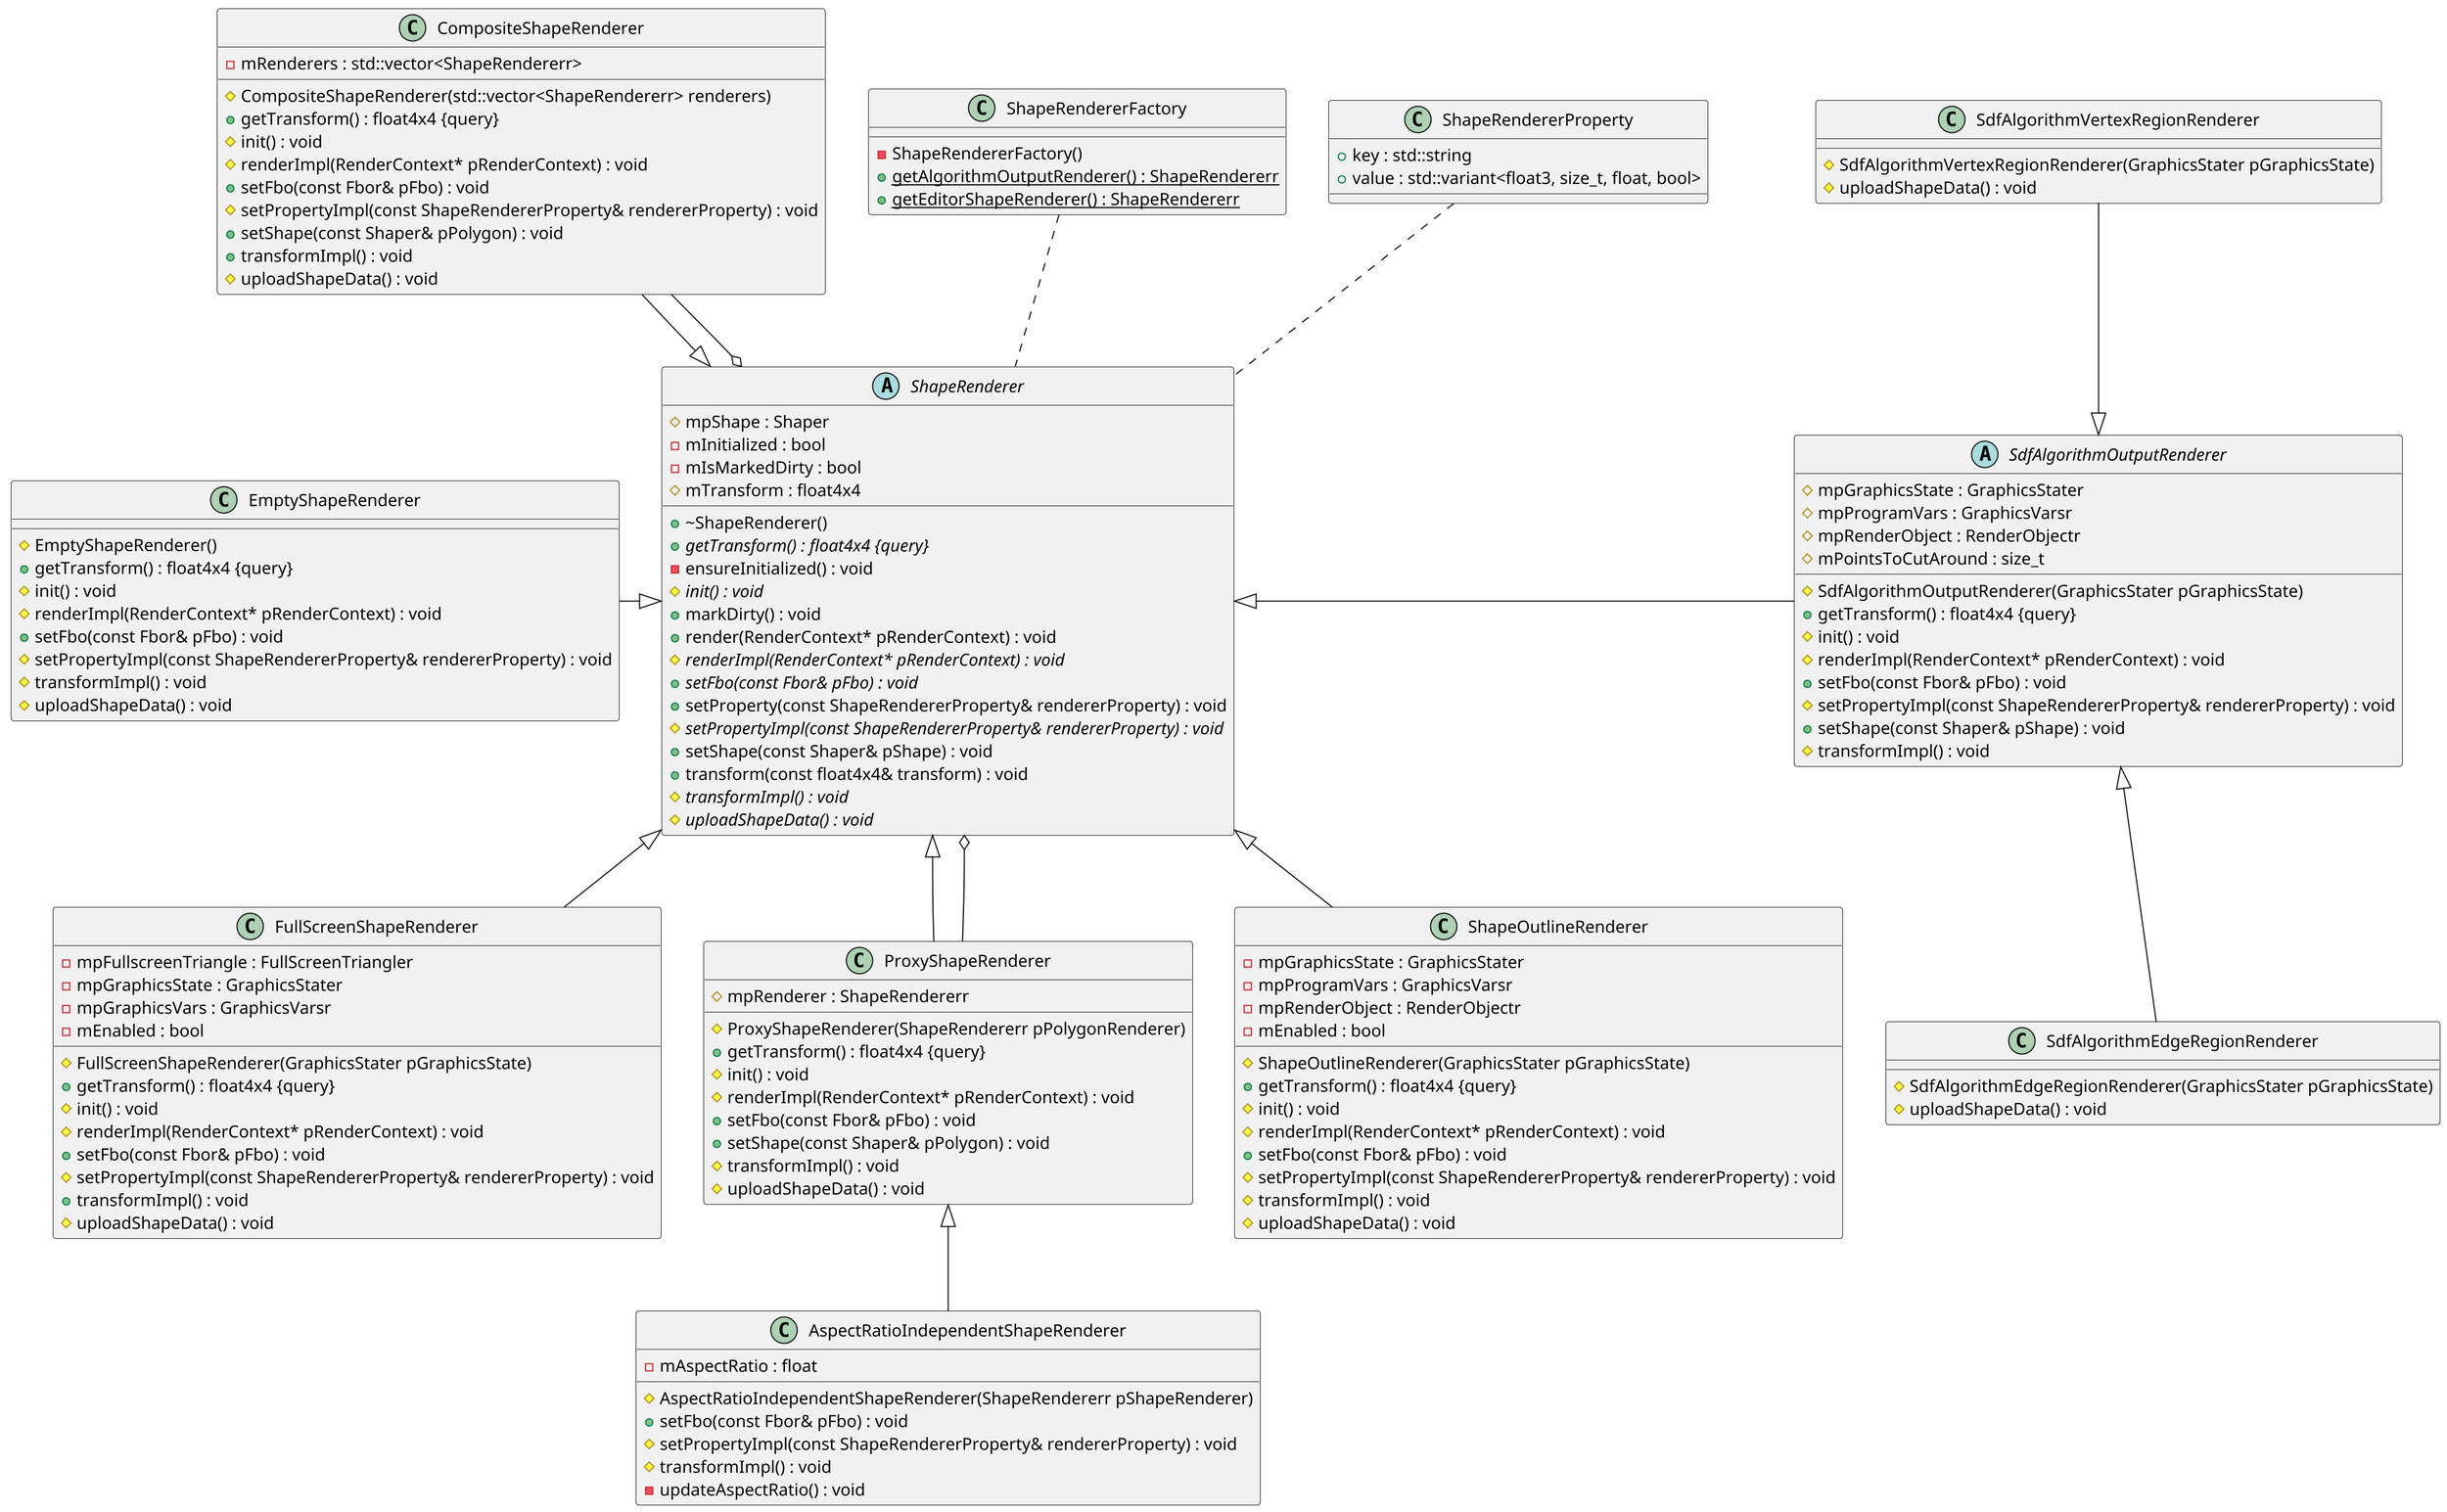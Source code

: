 @startuml

scale 2


class AspectRatioIndependentShapeRenderer {
    #AspectRatioIndependentShapeRenderer(ShapeRendererr pShapeRenderer)
    -mAspectRatio : float
    +setFbo(const Fbor& pFbo) : void
    #setPropertyImpl(const ShapeRendererProperty& rendererProperty) : void
    #transformImpl() : void
    -updateAspectRatio() : void
}

class CompositeShapeRenderer {
    #CompositeShapeRenderer(std::vector<ShapeRendererr> renderers)
    +getTransform() : float4x4 {query}
    -mRenderers : std::vector<ShapeRendererr>
    #init() : void
    #renderImpl(RenderContext* pRenderContext) : void
    +setFbo(const Fbor& pFbo) : void
    #setPropertyImpl(const ShapeRendererProperty& rendererProperty) : void
    +setShape(const Shaper& pPolygon) : void
    +transformImpl() : void
    #uploadShapeData() : void
}

class EmptyShapeRenderer {
    #EmptyShapeRenderer()
    +getTransform() : float4x4 {query}
    #init() : void
    #renderImpl(RenderContext* pRenderContext) : void
    +setFbo(const Fbor& pFbo) : void
    #setPropertyImpl(const ShapeRendererProperty& rendererProperty) : void
    #transformImpl() : void
    #uploadShapeData() : void
}

class FullScreenShapeRenderer {
    #FullScreenShapeRenderer(GraphicsStater pGraphicsState)
    -mpFullscreenTriangle : FullScreenTriangler
    -mpGraphicsState : GraphicsStater
    -mpGraphicsVars : GraphicsVarsr
    -mEnabled : bool
    +getTransform() : float4x4 {query}
    #init() : void
    #renderImpl(RenderContext* pRenderContext) : void
    +setFbo(const Fbor& pFbo) : void
    #setPropertyImpl(const ShapeRendererProperty& rendererProperty) : void
    +transformImpl() : void
    #uploadShapeData() : void
}

class ProxyShapeRenderer {
    #ProxyShapeRenderer(ShapeRendererr pPolygonRenderer)
    #mpRenderer : ShapeRendererr
    +getTransform() : float4x4 {query}
    #init() : void
    #renderImpl(RenderContext* pRenderContext) : void
    +setFbo(const Fbor& pFbo) : void
    +setShape(const Shaper& pPolygon) : void
    #transformImpl() : void
    #uploadShapeData() : void
}

class SdfAlgorithmEdgeRegionRenderer {
    #SdfAlgorithmEdgeRegionRenderer(GraphicsStater pGraphicsState)
    #uploadShapeData() : void
}

abstract class SdfAlgorithmOutputRenderer {
    #SdfAlgorithmOutputRenderer(GraphicsStater pGraphicsState)
    #mpGraphicsState : GraphicsStater
    #mpProgramVars : GraphicsVarsr
    #mpRenderObject : RenderObjectr
    +getTransform() : float4x4 {query}
    #mPointsToCutAround : size_t
    #init() : void
    #renderImpl(RenderContext* pRenderContext) : void
    +setFbo(const Fbor& pFbo) : void
    #setPropertyImpl(const ShapeRendererProperty& rendererProperty) : void
    +setShape(const Shaper& pShape) : void
    #transformImpl() : void
}

class SdfAlgorithmVertexRegionRenderer {
    #SdfAlgorithmVertexRegionRenderer(GraphicsStater pGraphicsState)
    #uploadShapeData() : void
}

class ShapeOutlineRenderer {
    #ShapeOutlineRenderer(GraphicsStater pGraphicsState)
    -mpGraphicsState : GraphicsStater
    -mpProgramVars : GraphicsVarsr
    -mpRenderObject : RenderObjectr
    -mEnabled : bool
    +getTransform() : float4x4 {query}
    #init() : void
    #renderImpl(RenderContext* pRenderContext) : void
    +setFbo(const Fbor& pFbo) : void
    #setPropertyImpl(const ShapeRendererProperty& rendererProperty) : void
    #transformImpl() : void
    #uploadShapeData() : void
}

abstract class ShapeRenderer {
    +~ShapeRenderer()
    #mpShape : Shaper
    -mInitialized : bool
    -mIsMarkedDirty : bool
    +{abstract} getTransform() : float4x4 {query}
    #mTransform : float4x4
    -ensureInitialized() : void
    #{abstract} init() : void
    +markDirty() : void
    +render(RenderContext* pRenderContext) : void
    #{abstract} renderImpl(RenderContext* pRenderContext) : void
    +{abstract} setFbo(const Fbor& pFbo) : void
    +setProperty(const ShapeRendererProperty& rendererProperty) : void
    #{abstract} setPropertyImpl(const ShapeRendererProperty& rendererProperty) : void
    +setShape(const Shaper& pShape) : void
    +transform(const float4x4& transform) : void
    #{abstract} transformImpl() : void
    #{abstract} uploadShapeData() : void
}

class ShapeRendererFactory {
    -ShapeRendererFactory()
    +{static} getAlgorithmOutputRenderer() : ShapeRendererr
    +{static} getEditorShapeRenderer() : ShapeRendererr
}


class ShapeRendererProperty {
    +key : std::string
    +value : std::variant<float3, size_t, float, bool>
}


ProxyShapeRenderer <|-- AspectRatioIndependentShapeRenderer
SdfAlgorithmOutputRenderer <|-- SdfAlgorithmEdgeRegionRenderer
SdfAlgorithmVertexRegionRenderer --|> SdfAlgorithmOutputRenderer
CompositeShapeRenderer --|> ShapeRenderer
EmptyShapeRenderer -|> ShapeRenderer
ShapeRenderer <|-- FullScreenShapeRenderer
ShapeRenderer <|-- ProxyShapeRenderer
ShapeRenderer <|- SdfAlgorithmOutputRenderer
ShapeRenderer <|-- ShapeOutlineRenderer

CompositeShapeRenderer --o ShapeRenderer
ShapeRenderer o-- ProxyShapeRenderer

ShapeRendererFactory .. ShapeRenderer
ShapeRendererProperty .. ShapeRenderer

@enduml
